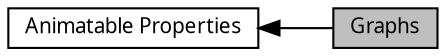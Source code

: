 digraph "Graphs"
{
  bgcolor="transparent";
  edge [fontname="Lucinda Grande",fontsize="10",labelfontname="Lucinda Grande",labelfontsize="10"];
  node [fontname="Lucinda Grande",fontsize="10",shape=box];
  rankdir=LR;
  Node2 [label="Animatable Properties",height=0.2,width=0.4,color="black",URL="$group__animation.html",tooltip="Custom layer properties that can be animated using Core Animation."];
  Node1 [label="Graphs",height=0.2,width=0.4,color="black", fillcolor="grey75", style="filled", fontcolor="black",tooltip="Graph properties that can be animated using Core Animation."];
  Node2->Node1 [shape=plaintext, dir="back", style="solid"];
}
